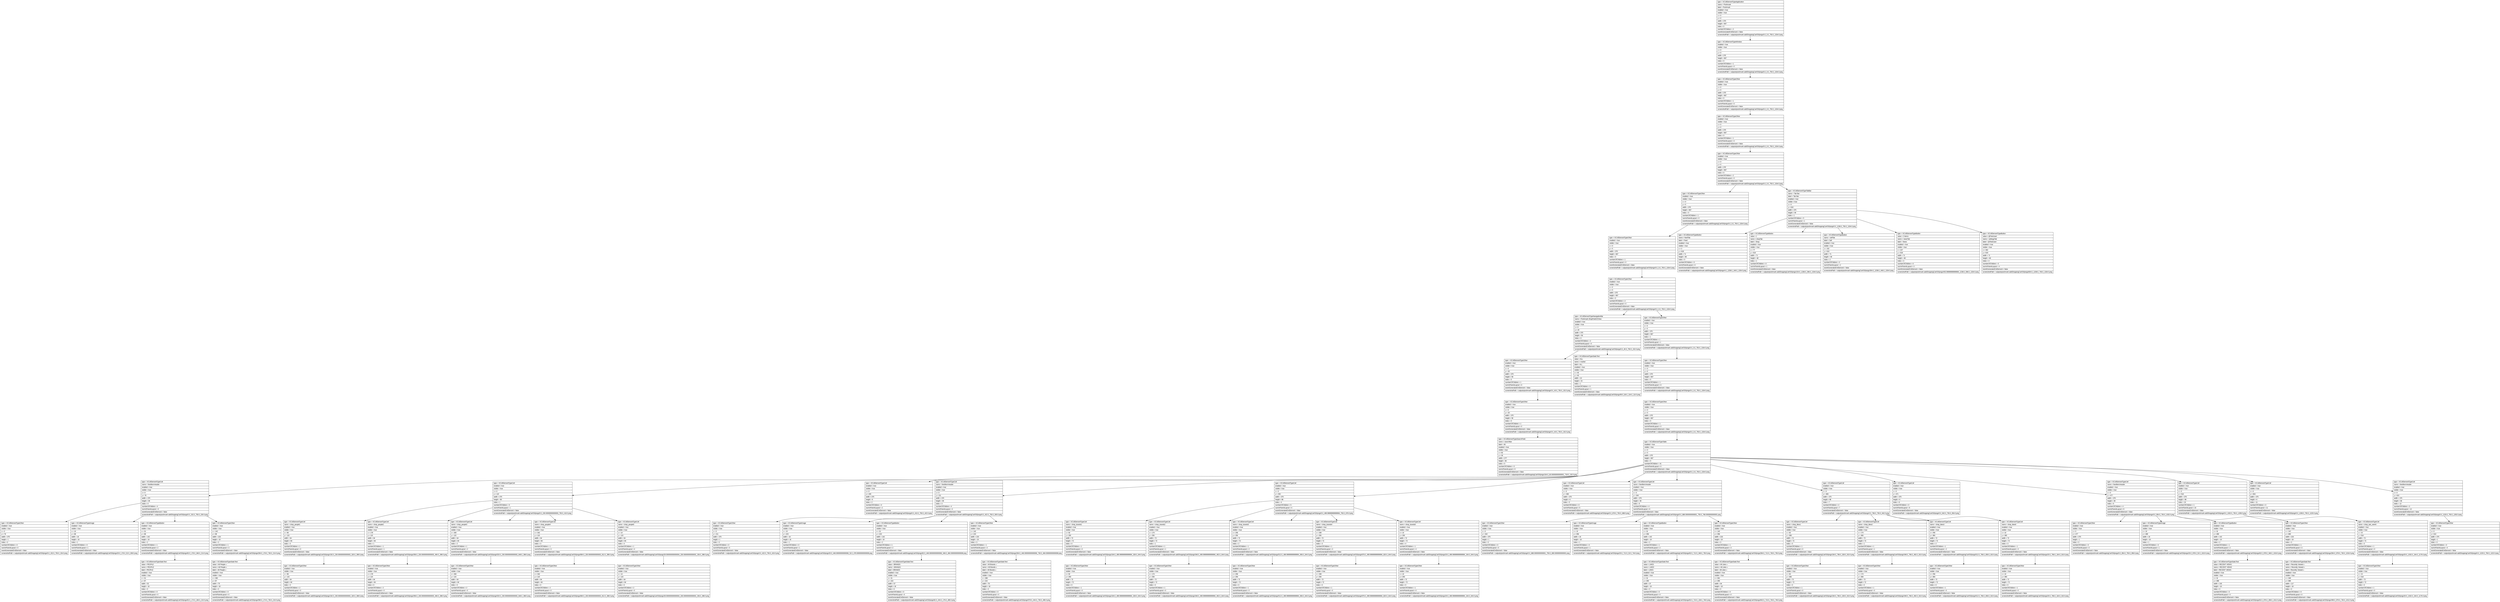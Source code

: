 digraph Layout {

	node [shape=record fontname=Arial];

	0	[label="{type = XCUIElementTypeApplication\l|name = Poshmark\l|label = Poshmark\l|enabled = true\l|visible = true\l|x = 0\l|y = 0\l|width = 375\l|height = 667\l|index = 0\l|numberOfChildren = 2\l|eventGeneratedOnElement = false \l|screenshotPath = outputs/poshmark-addShoppingCart/S0/pngs/0.0_0.0_750.0_1334.0.png\l}"]
	1	[label="{type = XCUIElementTypeWindow\l|enabled = true\l|visible = true\l|x = 0\l|y = 0\l|width = 375\l|height = 667\l|index = 0\l|numberOfChildren = 1\l|numInParentLayout = 0\l|eventGeneratedOnElement = false \l|screenshotPath = outputs/poshmark-addShoppingCart/S0/pngs/0.0_0.0_750.0_1334.0.png\l}"]
	2	[label="{type = XCUIElementTypeOther\l|enabled = true\l|visible = true\l|x = 0\l|y = 0\l|width = 375\l|height = 667\l|index = 0\l|numberOfChildren = 1\l|numInParentLayout = 0\l|eventGeneratedOnElement = false \l|screenshotPath = outputs/poshmark-addShoppingCart/S0/pngs/0.0_0.0_750.0_1334.0.png\l}"]
	3	[label="{type = XCUIElementTypeOther\l|enabled = true\l|visible = true\l|x = 0\l|y = 0\l|width = 375\l|height = 667\l|index = 0\l|numberOfChildren = 1\l|numInParentLayout = 0\l|eventGeneratedOnElement = false \l|screenshotPath = outputs/poshmark-addShoppingCart/S0/pngs/0.0_0.0_750.0_1334.0.png\l}"]
	4	[label="{type = XCUIElementTypeOther\l|enabled = true\l|visible = true\l|x = 0\l|y = 0\l|width = 375\l|height = 667\l|index = 0\l|numberOfChildren = 2\l|numInParentLayout = 0\l|eventGeneratedOnElement = false \l|screenshotPath = outputs/poshmark-addShoppingCart/S0/pngs/0.0_0.0_750.0_1334.0.png\l}"]
	5	[label="{type = XCUIElementTypeOther\l|enabled = true\l|visible = true\l|x = 0\l|y = 0\l|width = 375\l|height = 667\l|index = 0\l|numberOfChildren = 1\l|numInParentLayout = 0\l|eventGeneratedOnElement = false \l|screenshotPath = outputs/poshmark-addShoppingCart/S0/pngs/0.0_0.0_750.0_1334.0.png\l}"]
	6	[label="{type = XCUIElementTypeTabBar\l|name = Tab Bar\l|label = Tab Bar\l|enabled = true\l|visible = true\l|x = 0\l|y = 618\l|width = 375\l|height = 49\l|index = 1\l|numberOfChildren = 5\l|numInParentLayout = 1\l|eventGeneratedOnElement = false \l|screenshotPath = outputs/poshmark-addShoppingCart/S0/pngs/0.0_1236.0_750.0_1334.0.png\l}"]
	7	[label="{type = XCUIElementTypeOther\l|enabled = true\l|visible = true\l|x = 0\l|y = 0\l|width = 375\l|height = 667\l|index = 0\l|numberOfChildren = 1\l|numInParentLayout = 0\l|eventGeneratedOnElement = false \l|screenshotPath = outputs/poshmark-addShoppingCart/S0/pngs/0.0_0.0_750.0_1334.0.png\l}"]
	8	[label="{type = XCUIElementTypeButton\l|name = feedTab\l|label = Feed\l|enabled = true\l|visible = true\l|x = 2\l|y = 619\l|width = 71\l|height = 48\l|index = 0\l|numberOfChildren = 0\l|numInParentLayout = 0\l|eventGeneratedOnElement = false \l|screenshotPath = outputs/poshmark-addShoppingCart/S0/pngs/4.0_1238.0_146.0_1334.0.png\l}"]
	9	[label="{type = XCUIElementTypeButton\l|value = 1\l|name = shopTab\l|label = Shop\l|enabled = true\l|visible = true\l|x = 77\l|y = 619\l|width = 71\l|height = 48\l|index = 1\l|numberOfChildren = 0\l|numInParentLayout = 1\l|eventGeneratedOnElement = false \l|screenshotPath = outputs/poshmark-addShoppingCart/S0/pngs/154.0_1238.0_296.0_1334.0.png\l}"]
	10	[label="{type = XCUIElementTypeButton\l|name = sellTab\l|label = Sell\l|enabled = true\l|visible = true\l|x = 152\l|y = 619\l|width = 71\l|height = 48\l|index = 2\l|numberOfChildren = 0\l|numInParentLayout = 2\l|eventGeneratedOnElement = false \l|screenshotPath = outputs/poshmark-addShoppingCart/S0/pngs/304.0_1238.0_446.0_1334.0.png\l}"]
	11	[label="{type = XCUIElementTypeButton\l|value = 3 items\l|name = newsTab\l|label = News\l|enabled = true\l|visible = true\l|x = 227\l|y = 619\l|width = 71\l|height = 48\l|index = 3\l|numberOfChildren = 0\l|numInParentLayout = 3\l|eventGeneratedOnElement = false \l|screenshotPath = outputs/poshmark-addShoppingCart/S0/pngs/453.99999999999994_1238.0_596.0_1334.0.png\l}"]
	12	[label="{type = XCUIElementTypeButton\l|value = @TestUseri\l|name = settingsTab\l|label = @TestUseri\l|enabled = true\l|visible = true\l|x = 302\l|y = 619\l|width = 71\l|height = 48\l|index = 4\l|numberOfChildren = 0\l|numInParentLayout = 4\l|eventGeneratedOnElement = false \l|screenshotPath = outputs/poshmark-addShoppingCart/S0/pngs/604.0_1238.0_746.0_1334.0.png\l}"]
	13	[label="{type = XCUIElementTypeOther\l|enabled = true\l|visible = true\l|x = 0\l|y = 0\l|width = 375\l|height = 667\l|index = 0\l|numberOfChildren = 2\l|numInParentLayout = 0\l|eventGeneratedOnElement = false \l|screenshotPath = outputs/poshmark-addShoppingCart/S0/pngs/0.0_0.0_750.0_1334.0.png\l}"]
	14	[label="{type = XCUIElementTypeNavigationBar\l|name = Poshmark.ShopFeedV2View\l|enabled = true\l|visible = true\l|x = 0\l|y = 20\l|width = 375\l|height = 56\l|index = 0\l|numberOfChildren = 2\l|numInParentLayout = 0\l|eventGeneratedOnElement = false \l|screenshotPath = outputs/poshmark-addShoppingCart/S0/pngs/0.0_40.0_750.0_152.0.png\l}"]
	15	[label="{type = XCUIElementTypeOther\l|enabled = true\l|visible = true\l|x = 0\l|y = 0\l|width = 375\l|height = 667\l|index = 1\l|numberOfChildren = 1\l|numInParentLayout = 1\l|eventGeneratedOnElement = false \l|screenshotPath = outputs/poshmark-addShoppingCart/S0/pngs/0.0_0.0_750.0_1334.0.png\l}"]
	16	[label="{type = XCUIElementTypeOther\l|enabled = true\l|visible = true\l|x = 0\l|y = 20\l|width = 375\l|height = 56\l|index = 0\l|numberOfChildren = 1\l|numInParentLayout = 0\l|eventGeneratedOnElement = false \l|screenshotPath = outputs/poshmark-addShoppingCart/S0/pngs/0.0_40.0_750.0_152.0.png\l}"]
	17	[label="{type = XCUIElementTypeStaticText\l|value = ALL\l|name = market\l|label = ALL\l|enabled = true\l|visible = true\l|x = 45\l|y = 40\l|width = 22\l|height = 15\l|index = 1\l|numberOfChildren = 0\l|numInParentLayout = 1\l|eventGeneratedOnElement = false \l|screenshotPath = outputs/poshmark-addShoppingCart/S0/pngs/90.0_80.0_134.0_110.0.png\l}"]
	18	[label="{type = XCUIElementTypeOther\l|enabled = true\l|visible = true\l|x = 0\l|y = 0\l|width = 375\l|height = 667\l|index = 0\l|numberOfChildren = 1\l|numInParentLayout = 0\l|eventGeneratedOnElement = false \l|screenshotPath = outputs/poshmark-addShoppingCart/S0/pngs/0.0_0.0_750.0_1334.0.png\l}"]
	19	[label="{type = XCUIElementTypeOther\l|enabled = true\l|visible = true\l|x = 0\l|y = 20\l|width = 375\l|height = 56\l|index = 0\l|numberOfChildren = 1\l|numInParentLayout = 0\l|eventGeneratedOnElement = false \l|screenshotPath = outputs/poshmark-addShoppingCart/S0/pngs/0.0_40.0_750.0_152.0.png\l}"]
	20	[label="{type = XCUIElementTypeOther\l|enabled = true\l|visible = true\l|x = 0\l|y = 0\l|width = 375\l|height = 667\l|index = 0\l|numberOfChildren = 1\l|numInParentLayout = 0\l|eventGeneratedOnElement = false \l|screenshotPath = outputs/poshmark-addShoppingCart/S0/pngs/0.0_0.0_750.0_1334.0.png\l}"]
	21	[label="{type = XCUIElementTypeSearchField\l|name = searchBar\l|label = All\l|enabled = true\l|visible = true\l|x = 82\l|y = 30\l|width = 277\l|height = 36\l|index = 0\l|numberOfChildren = 0\l|numInParentLayout = 0\l|eventGeneratedOnElement = false \l|screenshotPath = outputs/poshmark-addShoppingCart/S0/pngs/164.0_60.00000000000001_718.0_132.0.png\l}"]
	22	[label="{type = XCUIElementTypeTable\l|enabled = true\l|visible = true\l|x = 0\l|y = 0\l|width = 375\l|height = 667\l|index = 0\l|numberOfChildren = 41\l|numInParentLayout = 0\l|eventGeneratedOnElement = false \l|screenshotPath = outputs/poshmark-addShoppingCart/S0/pngs/0.0_0.0_750.0_1334.0.png\l}"]
	23	[label="{type = XCUIElementTypeCell\l|name = feedItemHeader\l|enabled = true\l|visible = true\l|x = 0\l|y = 76\l|width = 375\l|height = 39\l|index = 0\l|numberOfChildren = 4\l|numInParentLayout = 0\l|eventGeneratedOnElement = false \l|screenshotPath = outputs/poshmark-addShoppingCart/S0/pngs/0.0_152.0_750.0_230.0.png\l}"]
	24	[label="{type = XCUIElementTypeCell\l|enabled = true\l|visible = true\l|x = 0\l|y = 115\l|width = 375\l|height = 90\l|index = 1\l|numberOfChildren = 5\l|numInParentLayout = 1\l|eventGeneratedOnElement = false \l|screenshotPath = outputs/poshmark-addShoppingCart/S0/pngs/0.0_230.00000000000003_750.0_410.0.png\l}"]
	25	[label="{type = XCUIElementTypeCell\l|enabled = true\l|visible = true\l|x = 0\l|y = 205\l|width = 375\l|height = 6\l|index = 2\l|numberOfChildren = 0\l|numInParentLayout = 2\l|eventGeneratedOnElement = false \l|screenshotPath = outputs/poshmark-addShoppingCart/S0/pngs/0.0_410.0_750.0_422.0.png\l}"]
	26	[label="{type = XCUIElementTypeCell\l|name = feedItemHeader\l|enabled = true\l|visible = true\l|x = 0\l|y = 211\l|width = 375\l|height = 39\l|index = 3\l|numberOfChildren = 4\l|numInParentLayout = 3\l|eventGeneratedOnElement = false \l|screenshotPath = outputs/poshmark-addShoppingCart/S0/pngs/0.0_422.0_750.0_500.0.png\l}"]
	27	[label="{type = XCUIElementTypeCell\l|enabled = true\l|visible = true\l|x = 0\l|y = 250\l|width = 375\l|height = 88\l|index = 4\l|numberOfChildren = 5\l|numInParentLayout = 4\l|eventGeneratedOnElement = false \l|screenshotPath = outputs/poshmark-addShoppingCart/S0/pngs/0.0_499.99999999999994_750.0_676.0.png\l}"]
	28	[label="{type = XCUIElementTypeCell\l|enabled = true\l|visible = true\l|x = 0\l|y = 338\l|width = 375\l|height = 6\l|index = 5\l|numberOfChildren = 0\l|numInParentLayout = 5\l|eventGeneratedOnElement = false \l|screenshotPath = outputs/poshmark-addShoppingCart/S0/pngs/0.0_676.0_750.0_688.0.png\l}"]
	29	[label="{type = XCUIElementTypeCell\l|name = feedItemHeader\l|enabled = true\l|visible = true\l|x = 0\l|y = 344\l|width = 375\l|height = 39\l|index = 6\l|numberOfChildren = 4\l|numInParentLayout = 6\l|eventGeneratedOnElement = false \l|screenshotPath = outputs/poshmark-addShoppingCart/S0/pngs/0.0_688.0000000000001_750.0_766.0000000000001.png\l}"]
	30	[label="{type = XCUIElementTypeCell\l|enabled = true\l|visible = true\l|x = 0\l|y = 383\l|width = 375\l|height = 88\l|index = 7\l|numberOfChildren = 4\l|numInParentLayout = 7\l|eventGeneratedOnElement = false \l|screenshotPath = outputs/poshmark-addShoppingCart/S0/pngs/0.0_766.0_750.0_942.0.png\l}"]
	31	[label="{type = XCUIElementTypeCell\l|enabled = true\l|visible = true\l|x = 0\l|y = 471\l|width = 375\l|height = 6\l|index = 8\l|numberOfChildren = 0\l|numInParentLayout = 8\l|eventGeneratedOnElement = false \l|screenshotPath = outputs/poshmark-addShoppingCart/S0/pngs/0.0_942.0_750.0_954.0.png\l}"]
	32	[label="{type = XCUIElementTypeCell\l|name = feedItemHeader\l|enabled = true\l|visible = true\l|x = 0\l|y = 477\l|width = 375\l|height = 39\l|index = 9\l|numberOfChildren = 4\l|numInParentLayout = 9\l|eventGeneratedOnElement = false \l|screenshotPath = outputs/poshmark-addShoppingCart/S0/pngs/0.0_954.0_750.0_1032.0.png\l}"]
	33	[label="{type = XCUIElementTypeCell\l|enabled = true\l|visible = true\l|x = 0\l|y = 516\l|width = 375\l|height = 88\l|index = 10\l|numberOfChildren = 1\l|numInParentLayout = 10\l|eventGeneratedOnElement = false \l|screenshotPath = outputs/poshmark-addShoppingCart/S0/pngs/0.0_1032.0_750.0_1208.0.png\l}"]
	34	[label="{type = XCUIElementTypeCell\l|enabled = true\l|visible = true\l|x = 0\l|y = 604\l|width = 375\l|height = 6\l|index = 11\l|numberOfChildren = 0\l|numInParentLayout = 11\l|eventGeneratedOnElement = false \l|screenshotPath = outputs/poshmark-addShoppingCart/S0/pngs/0.0_1208.0_750.0_1220.0.png\l}"]
	35	[label="{type = XCUIElementTypeCell\l|name = feedItemHeader\l|enabled = true\l|visible = true\l|x = 0\l|y = 610\l|width = 375\l|height = 36\l|index = 12\l|numberOfChildren = 3\l|numInParentLayout = 12\l|eventGeneratedOnElement = false \l|screenshotPath = outputs/poshmark-addShoppingCart/S0/pngs/0.0_1220.0_750.0_1292.0.png\l}"]
	36	[label="{type = XCUIElementTypeOther\l|enabled = true\l|visible = true\l|x = 0\l|y = 76\l|width = 375\l|height = 1\l|index = 0\l|numberOfChildren = 0\l|numInParentLayout = 0\l|eventGeneratedOnElement = false \l|screenshotPath = outputs/poshmark-addShoppingCart/S0/pngs/0.0_152.0_750.0_154.0.png\l}"]
	37	[label="{type = XCUIElementTypeImage\l|enabled = true\l|visible = true\l|x = 10\l|y = 88\l|width = 16\l|height = 16\l|index = 1\l|numberOfChildren = 0\l|numInParentLayout = 1\l|eventGeneratedOnElement = false \l|screenshotPath = outputs/poshmark-addShoppingCart/S0/pngs/20.0_176.0_52.0_208.0.png\l}"]
	38	[label="{type = XCUIElementTypeButton\l|enabled = true\l|visible = true\l|x = 31\l|y = 88\l|width = 142\l|height = 19\l|index = 2\l|numberOfChildren = 1\l|numInParentLayout = 2\l|eventGeneratedOnElement = false \l|screenshotPath = outputs/poshmark-addShoppingCart/S0/pngs/62.0_176.0_346.0_214.0.png\l}"]
	39	[label="{type = XCUIElementTypeOther\l|enabled = true\l|visible = true\l|x = 142\l|y = 88\l|width = 223\l|height = 19\l|index = 3\l|numberOfChildren = 1\l|numInParentLayout = 3\l|eventGeneratedOnElement = false \l|screenshotPath = outputs/poshmark-addShoppingCart/S0/pngs/284.0_176.0_730.0_214.0.png\l}"]
	40	[label="{type = XCUIElementTypeCell\l|name = shop_people1\l|enabled = true\l|visible = true\l|x = 96\l|y = 115\l|width = 64\l|height = 84\l|index = 0\l|numberOfChildren = 1\l|numInParentLayout = 0\l|eventGeneratedOnElement = false \l|screenshotPath = outputs/poshmark-addShoppingCart/S0/pngs/192.0_230.00000000000003_320.0_398.0.png\l}"]
	41	[label="{type = XCUIElementTypeCell\l|name = shop_people2\l|enabled = true\l|visible = true\l|x = 178\l|y = 115\l|width = 64\l|height = 84\l|index = 1\l|numberOfChildren = 1\l|numInParentLayout = 1\l|eventGeneratedOnElement = false \l|screenshotPath = outputs/poshmark-addShoppingCart/S0/pngs/356.0_230.00000000000003_484.0_398.0.png\l}"]
	42	[label="{type = XCUIElementTypeCell\l|name = shop_people3\l|enabled = true\l|visible = true\l|x = 260\l|y = 115\l|width = 64\l|height = 84\l|index = 2\l|numberOfChildren = 1\l|numInParentLayout = 2\l|eventGeneratedOnElement = false \l|screenshotPath = outputs/poshmark-addShoppingCart/S0/pngs/520.0_230.00000000000003_648.0_398.0.png\l}"]
	43	[label="{type = XCUIElementTypeCell\l|name = shop_people4\l|enabled = true\l|visible = true\l|x = 342\l|y = 115\l|width = 64\l|height = 84\l|index = 3\l|numberOfChildren = 1\l|numInParentLayout = 3\l|eventGeneratedOnElement = false \l|screenshotPath = outputs/poshmark-addShoppingCart/S0/pngs/684.0_230.00000000000003_812.0_398.0.png\l}"]
	44	[label="{type = XCUIElementTypeCell\l|name = shop_people0\l|enabled = true\l|visible = true\l|x = 14\l|y = 115\l|width = 64\l|height = 84\l|index = 4\l|numberOfChildren = 1\l|numInParentLayout = 4\l|eventGeneratedOnElement = false \l|screenshotPath = outputs/poshmark-addShoppingCart/S0/pngs/28.000000000000004_230.00000000000003_156.0_398.0.png\l}"]
	45	[label="{type = XCUIElementTypeOther\l|enabled = true\l|visible = true\l|x = 0\l|y = 211\l|width = 375\l|height = 1\l|index = 0\l|numberOfChildren = 0\l|numInParentLayout = 0\l|eventGeneratedOnElement = false \l|screenshotPath = outputs/poshmark-addShoppingCart/S0/pngs/0.0_422.0_750.0_424.0.png\l}"]
	46	[label="{type = XCUIElementTypeImage\l|enabled = true\l|visible = true\l|x = 10\l|y = 223\l|width = 16\l|height = 16\l|index = 1\l|numberOfChildren = 0\l|numInParentLayout = 1\l|eventGeneratedOnElement = false \l|screenshotPath = outputs/poshmark-addShoppingCart/S0/pngs/20.0_446.00000000000006_52.0_478.00000000000006.png\l}"]
	47	[label="{type = XCUIElementTypeButton\l|enabled = true\l|visible = true\l|x = 31\l|y = 223\l|width = 142\l|height = 19\l|index = 2\l|numberOfChildren = 1\l|numInParentLayout = 2\l|eventGeneratedOnElement = false \l|screenshotPath = outputs/poshmark-addShoppingCart/S0/pngs/62.0_446.00000000000006_346.0_484.00000000000006.png\l}"]
	48	[label="{type = XCUIElementTypeOther\l|enabled = true\l|visible = true\l|x = 142\l|y = 223\l|width = 223\l|height = 19\l|index = 3\l|numberOfChildren = 1\l|numInParentLayout = 3\l|eventGeneratedOnElement = false \l|screenshotPath = outputs/poshmark-addShoppingCart/S0/pngs/284.0_446.00000000000006_730.0_484.00000000000006.png\l}"]
	49	[label="{type = XCUIElementTypeCell\l|name = shop_brands1\l|enabled = true\l|visible = true\l|x = 92\l|y = 250\l|width = 72\l|height = 72\l|index = 0\l|numberOfChildren = 1\l|numInParentLayout = 0\l|eventGeneratedOnElement = false \l|screenshotPath = outputs/poshmark-addShoppingCart/S0/pngs/184.0_499.99999999999994_328.0_644.0.png\l}"]
	50	[label="{type = XCUIElementTypeCell\l|name = shop_brands2\l|enabled = true\l|visible = true\l|x = 174\l|y = 250\l|width = 72\l|height = 72\l|index = 1\l|numberOfChildren = 1\l|numInParentLayout = 1\l|eventGeneratedOnElement = false \l|screenshotPath = outputs/poshmark-addShoppingCart/S0/pngs/348.0_499.99999999999994_492.0_644.0.png\l}"]
	51	[label="{type = XCUIElementTypeCell\l|name = shop_brands3\l|enabled = true\l|visible = true\l|x = 256\l|y = 250\l|width = 72\l|height = 72\l|index = 2\l|numberOfChildren = 1\l|numInParentLayout = 2\l|eventGeneratedOnElement = false \l|screenshotPath = outputs/poshmark-addShoppingCart/S0/pngs/512.0_499.99999999999994_656.0_644.0.png\l}"]
	52	[label="{type = XCUIElementTypeCell\l|name = shop_brands4\l|enabled = true\l|visible = true\l|x = 338\l|y = 250\l|width = 72\l|height = 72\l|index = 3\l|numberOfChildren = 1\l|numInParentLayout = 3\l|eventGeneratedOnElement = false \l|screenshotPath = outputs/poshmark-addShoppingCart/S0/pngs/676.0_499.99999999999994_820.0_644.0.png\l}"]
	53	[label="{type = XCUIElementTypeCell\l|name = shop_brands0\l|enabled = true\l|visible = true\l|x = 10\l|y = 250\l|width = 72\l|height = 72\l|index = 4\l|numberOfChildren = 1\l|numInParentLayout = 4\l|eventGeneratedOnElement = false \l|screenshotPath = outputs/poshmark-addShoppingCart/S0/pngs/20.0_499.99999999999994_164.0_644.0.png\l}"]
	54	[label="{type = XCUIElementTypeOther\l|enabled = true\l|visible = true\l|x = 0\l|y = 344\l|width = 375\l|height = 1\l|index = 0\l|numberOfChildren = 0\l|numInParentLayout = 0\l|eventGeneratedOnElement = false \l|screenshotPath = outputs/poshmark-addShoppingCart/S0/pngs/0.0_688.0000000000001_750.0_690.0000000000001.png\l}"]
	55	[label="{type = XCUIElementTypeImage\l|enabled = true\l|visible = true\l|x = 10\l|y = 356\l|width = 16\l|height = 16\l|index = 1\l|numberOfChildren = 0\l|numInParentLayout = 1\l|eventGeneratedOnElement = false \l|screenshotPath = outputs/poshmark-addShoppingCart/S0/pngs/20.0_712.0_52.0_744.0.png\l}"]
	56	[label="{type = XCUIElementTypeButton\l|enabled = true\l|visible = true\l|x = 31\l|y = 356\l|width = 142\l|height = 19\l|index = 2\l|numberOfChildren = 1\l|numInParentLayout = 2\l|eventGeneratedOnElement = false \l|screenshotPath = outputs/poshmark-addShoppingCart/S0/pngs/62.0_712.0_346.0_750.0.png\l}"]
	57	[label="{type = XCUIElementTypeOther\l|enabled = true\l|visible = true\l|x = 142\l|y = 356\l|width = 223\l|height = 19\l|index = 3\l|numberOfChildren = 1\l|numInParentLayout = 3\l|eventGeneratedOnElement = false \l|screenshotPath = outputs/poshmark-addShoppingCart/S0/pngs/284.0_712.0_730.0_750.0.png\l}"]
	58	[label="{type = XCUIElementTypeCell\l|name = shop_likes1\l|enabled = true\l|visible = true\l|x = 92\l|y = 383\l|width = 72\l|height = 72\l|index = 0\l|numberOfChildren = 1\l|numInParentLayout = 0\l|eventGeneratedOnElement = false \l|screenshotPath = outputs/poshmark-addShoppingCart/S0/pngs/184.0_766.0_328.0_910.0.png\l}"]
	59	[label="{type = XCUIElementTypeCell\l|name = shop_likes2\l|enabled = true\l|visible = true\l|x = 174\l|y = 383\l|width = 72\l|height = 72\l|index = 1\l|numberOfChildren = 1\l|numInParentLayout = 1\l|eventGeneratedOnElement = false \l|screenshotPath = outputs/poshmark-addShoppingCart/S0/pngs/348.0_766.0_492.0_910.0.png\l}"]
	60	[label="{type = XCUIElementTypeCell\l|name = shop_likes3\l|enabled = true\l|visible = true\l|x = 256\l|y = 383\l|width = 72\l|height = 72\l|index = 2\l|numberOfChildren = 1\l|numInParentLayout = 2\l|eventGeneratedOnElement = false \l|screenshotPath = outputs/poshmark-addShoppingCart/S0/pngs/512.0_766.0_656.0_910.0.png\l}"]
	61	[label="{type = XCUIElementTypeCell\l|name = shop_likes0\l|enabled = true\l|visible = true\l|x = 10\l|y = 383\l|width = 72\l|height = 72\l|index = 3\l|numberOfChildren = 1\l|numInParentLayout = 3\l|eventGeneratedOnElement = false \l|screenshotPath = outputs/poshmark-addShoppingCart/S0/pngs/20.0_766.0_164.0_910.0.png\l}"]
	62	[label="{type = XCUIElementTypeOther\l|enabled = true\l|visible = true\l|x = 0\l|y = 477\l|width = 375\l|height = 1\l|index = 0\l|numberOfChildren = 0\l|numInParentLayout = 0\l|eventGeneratedOnElement = false \l|screenshotPath = outputs/poshmark-addShoppingCart/S0/pngs/0.0_954.0_750.0_956.0.png\l}"]
	63	[label="{type = XCUIElementTypeImage\l|enabled = true\l|visible = true\l|x = 10\l|y = 489\l|width = 16\l|height = 16\l|index = 1\l|numberOfChildren = 0\l|numInParentLayout = 1\l|eventGeneratedOnElement = false \l|screenshotPath = outputs/poshmark-addShoppingCart/S0/pngs/20.0_978.0_52.0_1010.0.png\l}"]
	64	[label="{type = XCUIElementTypeButton\l|enabled = true\l|visible = true\l|x = 31\l|y = 489\l|width = 142\l|height = 19\l|index = 2\l|numberOfChildren = 1\l|numInParentLayout = 2\l|eventGeneratedOnElement = false \l|screenshotPath = outputs/poshmark-addShoppingCart/S0/pngs/62.0_978.0_346.0_1016.0.png\l}"]
	65	[label="{type = XCUIElementTypeOther\l|enabled = true\l|visible = true\l|x = 142\l|y = 489\l|width = 223\l|height = 19\l|index = 3\l|numberOfChildren = 1\l|numInParentLayout = 3\l|eventGeneratedOnElement = false \l|screenshotPath = outputs/poshmark-addShoppingCart/S0/pngs/284.0_978.0_730.0_1016.0.png\l}"]
	66	[label="{type = XCUIElementTypeCell\l|name = shop_last_seen0\l|enabled = true\l|visible = true\l|x = 10\l|y = 516\l|width = 72\l|height = 72\l|index = 0\l|numberOfChildren = 1\l|numInParentLayout = 0\l|eventGeneratedOnElement = false \l|screenshotPath = outputs/poshmark-addShoppingCart/S0/pngs/20.0_1032.0_164.0_1176.0.png\l}"]
	67	[label="{type = XCUIElementTypeOther\l|enabled = true\l|visible = true\l|x = 0\l|y = 610\l|width = 375\l|height = 1\l|index = 0\l|numberOfChildren = 0\l|numInParentLayout = 0\l|eventGeneratedOnElement = false \l|screenshotPath = outputs/poshmark-addShoppingCart/S0/pngs/0.0_1220.0_750.0_1222.0.png\l}"]
	68	[label="{type = XCUIElementTypeStaticText\l|value = PEOPLE \l|name = PEOPLE \l|label = PEOPLE \l|enabled = true\l|visible = true\l|x = 31\l|y = 87\l|width = 52\l|height = 18\l|index = 0\l|numberOfChildren = 0\l|numInParentLayout = 0\l|eventGeneratedOnElement = false \l|screenshotPath = outputs/poshmark-addShoppingCart/S0/pngs/62.0_174.0_166.0_210.0.png\l}"]
	69	[label="{type = XCUIElementTypeStaticText\l|value = All People »\l|name = All People »\l|label = All People »\l|enabled = true\l|visible = true\l|x = 290\l|y = 87\l|width = 75\l|height = 18\l|index = 0\l|numberOfChildren = 0\l|numInParentLayout = 0\l|eventGeneratedOnElement = false \l|screenshotPath = outputs/poshmark-addShoppingCart/S0/pngs/580.0_174.0_730.0_210.0.png\l}"]
	70	[label="{type = XCUIElementTypeOther\l|enabled = true\l|visible = true\l|x = 96\l|y = 115\l|width = 64\l|height = 84\l|index = 0\l|numberOfChildren = 2\l|numInParentLayout = 0\l|eventGeneratedOnElement = false \l|screenshotPath = outputs/poshmark-addShoppingCart/S0/pngs/192.0_230.00000000000003_320.0_398.0.png\l}"]
	71	[label="{type = XCUIElementTypeOther\l|enabled = true\l|visible = true\l|x = 178\l|y = 115\l|width = 64\l|height = 84\l|index = 0\l|numberOfChildren = 2\l|numInParentLayout = 0\l|eventGeneratedOnElement = false \l|screenshotPath = outputs/poshmark-addShoppingCart/S0/pngs/356.0_230.00000000000003_484.0_398.0.png\l}"]
	72	[label="{type = XCUIElementTypeOther\l|enabled = true\l|visible = true\l|x = 260\l|y = 115\l|width = 64\l|height = 84\l|index = 0\l|numberOfChildren = 2\l|numInParentLayout = 0\l|eventGeneratedOnElement = false \l|screenshotPath = outputs/poshmark-addShoppingCart/S0/pngs/520.0_230.00000000000003_648.0_398.0.png\l}"]
	73	[label="{type = XCUIElementTypeOther\l|enabled = true\l|visible = true\l|x = 342\l|y = 115\l|width = 64\l|height = 84\l|index = 0\l|numberOfChildren = 2\l|numInParentLayout = 0\l|eventGeneratedOnElement = false \l|screenshotPath = outputs/poshmark-addShoppingCart/S0/pngs/684.0_230.00000000000003_812.0_398.0.png\l}"]
	74	[label="{type = XCUIElementTypeOther\l|enabled = true\l|visible = true\l|x = 14\l|y = 115\l|width = 64\l|height = 84\l|index = 0\l|numberOfChildren = 2\l|numInParentLayout = 0\l|eventGeneratedOnElement = false \l|screenshotPath = outputs/poshmark-addShoppingCart/S0/pngs/28.000000000000004_230.00000000000003_156.0_398.0.png\l}"]
	75	[label="{type = XCUIElementTypeStaticText\l|value = BRANDS \l|name = BRANDS \l|label = BRANDS \l|enabled = true\l|visible = true\l|x = 31\l|y = 222\l|width = 57\l|height = 18\l|index = 0\l|numberOfChildren = 0\l|numInParentLayout = 0\l|eventGeneratedOnElement = false \l|screenshotPath = outputs/poshmark-addShoppingCart/S0/pngs/62.0_444.0_176.0_480.0.png\l}"]
	76	[label="{type = XCUIElementTypeStaticText\l|value = All Brands »\l|name = All Brands »\l|label = All Brands »\l|enabled = true\l|visible = true\l|x = 289\l|y = 222\l|width = 76\l|height = 18\l|index = 0\l|numberOfChildren = 0\l|numInParentLayout = 0\l|eventGeneratedOnElement = false \l|screenshotPath = outputs/poshmark-addShoppingCart/S0/pngs/578.0_444.0_730.0_480.0.png\l}"]
	77	[label="{type = XCUIElementTypeOther\l|enabled = true\l|visible = true\l|x = 92\l|y = 250\l|width = 72\l|height = 72\l|index = 0\l|numberOfChildren = 1\l|numInParentLayout = 0\l|eventGeneratedOnElement = false \l|screenshotPath = outputs/poshmark-addShoppingCart/S0/pngs/184.0_499.99999999999994_328.0_644.0.png\l}"]
	78	[label="{type = XCUIElementTypeOther\l|enabled = true\l|visible = true\l|x = 174\l|y = 250\l|width = 72\l|height = 72\l|index = 0\l|numberOfChildren = 1\l|numInParentLayout = 0\l|eventGeneratedOnElement = false \l|screenshotPath = outputs/poshmark-addShoppingCart/S0/pngs/348.0_499.99999999999994_492.0_644.0.png\l}"]
	79	[label="{type = XCUIElementTypeOther\l|enabled = true\l|visible = true\l|x = 256\l|y = 250\l|width = 72\l|height = 72\l|index = 0\l|numberOfChildren = 1\l|numInParentLayout = 0\l|eventGeneratedOnElement = false \l|screenshotPath = outputs/poshmark-addShoppingCart/S0/pngs/512.0_499.99999999999994_656.0_644.0.png\l}"]
	80	[label="{type = XCUIElementTypeOther\l|enabled = true\l|visible = true\l|x = 338\l|y = 250\l|width = 72\l|height = 72\l|index = 0\l|numberOfChildren = 1\l|numInParentLayout = 0\l|eventGeneratedOnElement = false \l|screenshotPath = outputs/poshmark-addShoppingCart/S0/pngs/676.0_499.99999999999994_820.0_644.0.png\l}"]
	81	[label="{type = XCUIElementTypeOther\l|enabled = true\l|visible = true\l|x = 10\l|y = 250\l|width = 72\l|height = 72\l|index = 0\l|numberOfChildren = 1\l|numInParentLayout = 0\l|eventGeneratedOnElement = false \l|screenshotPath = outputs/poshmark-addShoppingCart/S0/pngs/20.0_499.99999999999994_164.0_644.0.png\l}"]
	82	[label="{type = XCUIElementTypeStaticText\l|value = LIKES \l|name = LIKES \l|label = LIKES \l|enabled = true\l|visible = true\l|x = 31\l|y = 355\l|width = 37\l|height = 18\l|index = 0\l|numberOfChildren = 0\l|numInParentLayout = 0\l|eventGeneratedOnElement = false \l|screenshotPath = outputs/poshmark-addShoppingCart/S0/pngs/62.0_710.0_136.0_746.0.png\l}"]
	83	[label="{type = XCUIElementTypeStaticText\l|value = All Likes »\l|name = All Likes »\l|label = All Likes »\l|enabled = true\l|visible = true\l|x = 301\l|y = 355\l|width = 64\l|height = 18\l|index = 0\l|numberOfChildren = 0\l|numInParentLayout = 0\l|eventGeneratedOnElement = false \l|screenshotPath = outputs/poshmark-addShoppingCart/S0/pngs/602.0_710.0_730.0_746.0.png\l}"]
	84	[label="{type = XCUIElementTypeOther\l|enabled = true\l|visible = true\l|x = 92\l|y = 383\l|width = 72\l|height = 72\l|index = 0\l|numberOfChildren = 1\l|numInParentLayout = 0\l|eventGeneratedOnElement = false \l|screenshotPath = outputs/poshmark-addShoppingCart/S0/pngs/184.0_766.0_328.0_910.0.png\l}"]
	85	[label="{type = XCUIElementTypeOther\l|enabled = true\l|visible = true\l|x = 174\l|y = 383\l|width = 72\l|height = 72\l|index = 0\l|numberOfChildren = 1\l|numInParentLayout = 0\l|eventGeneratedOnElement = false \l|screenshotPath = outputs/poshmark-addShoppingCart/S0/pngs/348.0_766.0_492.0_910.0.png\l}"]
	86	[label="{type = XCUIElementTypeOther\l|enabled = true\l|visible = true\l|x = 256\l|y = 383\l|width = 72\l|height = 72\l|index = 0\l|numberOfChildren = 1\l|numInParentLayout = 0\l|eventGeneratedOnElement = false \l|screenshotPath = outputs/poshmark-addShoppingCart/S0/pngs/512.0_766.0_656.0_910.0.png\l}"]
	87	[label="{type = XCUIElementTypeOther\l|enabled = true\l|visible = true\l|x = 10\l|y = 383\l|width = 72\l|height = 72\l|index = 0\l|numberOfChildren = 1\l|numInParentLayout = 0\l|eventGeneratedOnElement = false \l|screenshotPath = outputs/poshmark-addShoppingCart/S0/pngs/20.0_766.0_164.0_910.0.png\l}"]
	88	[label="{type = XCUIElementTypeStaticText\l|value = RECENT VIEWS \l|name = RECENT VIEWS \l|label = RECENT VIEWS \l|enabled = true\l|visible = true\l|x = 31\l|y = 488\l|width = 103\l|height = 18\l|index = 0\l|numberOfChildren = 0\l|numInParentLayout = 0\l|eventGeneratedOnElement = false \l|screenshotPath = outputs/poshmark-addShoppingCart/S0/pngs/62.0_976.0_268.0_1012.0.png\l}"]
	89	[label="{type = XCUIElementTypeStaticText\l|value = Recently Viewed »\l|name = Recently Viewed »\l|label = Recently Viewed »\l|enabled = true\l|visible = true\l|x = 248\l|y = 488\l|width = 117\l|height = 18\l|index = 0\l|numberOfChildren = 0\l|numInParentLayout = 0\l|eventGeneratedOnElement = false \l|screenshotPath = outputs/poshmark-addShoppingCart/S0/pngs/496.0_976.0_730.0_1012.0.png\l}"]
	90	[label="{type = XCUIElementTypeOther\l|enabled = true\l|visible = true\l|x = 10\l|y = 516\l|width = 72\l|height = 72\l|index = 0\l|numberOfChildren = 1\l|numInParentLayout = 0\l|eventGeneratedOnElement = false \l|screenshotPath = outputs/poshmark-addShoppingCart/S0/pngs/20.0_1032.0_164.0_1176.0.png\l}"]


	0 -> 1
	1 -> 2
	2 -> 3
	3 -> 4
	4 -> 5
	4 -> 6
	5 -> 7
	6 -> 8
	6 -> 9
	6 -> 10
	6 -> 11
	6 -> 12
	7 -> 13
	13 -> 14
	13 -> 15
	14 -> 16
	14 -> 17
	15 -> 18
	16 -> 19
	18 -> 20
	19 -> 21
	20 -> 22
	22 -> 23
	22 -> 24
	22 -> 25
	22 -> 26
	22 -> 27
	22 -> 28
	22 -> 29
	22 -> 30
	22 -> 31
	22 -> 32
	22 -> 33
	22 -> 34
	22 -> 35
	23 -> 36
	23 -> 37
	23 -> 38
	23 -> 39
	24 -> 40
	24 -> 41
	24 -> 42
	24 -> 43
	24 -> 44
	26 -> 45
	26 -> 46
	26 -> 47
	26 -> 48
	27 -> 49
	27 -> 50
	27 -> 51
	27 -> 52
	27 -> 53
	29 -> 54
	29 -> 55
	29 -> 56
	29 -> 57
	30 -> 58
	30 -> 59
	30 -> 60
	30 -> 61
	32 -> 62
	32 -> 63
	32 -> 64
	32 -> 65
	33 -> 66
	35 -> 67
	38 -> 68
	39 -> 69
	40 -> 70
	41 -> 71
	42 -> 72
	43 -> 73
	44 -> 74
	47 -> 75
	48 -> 76
	49 -> 77
	50 -> 78
	51 -> 79
	52 -> 80
	53 -> 81
	56 -> 82
	57 -> 83
	58 -> 84
	59 -> 85
	60 -> 86
	61 -> 87
	64 -> 88
	65 -> 89
	66 -> 90


}